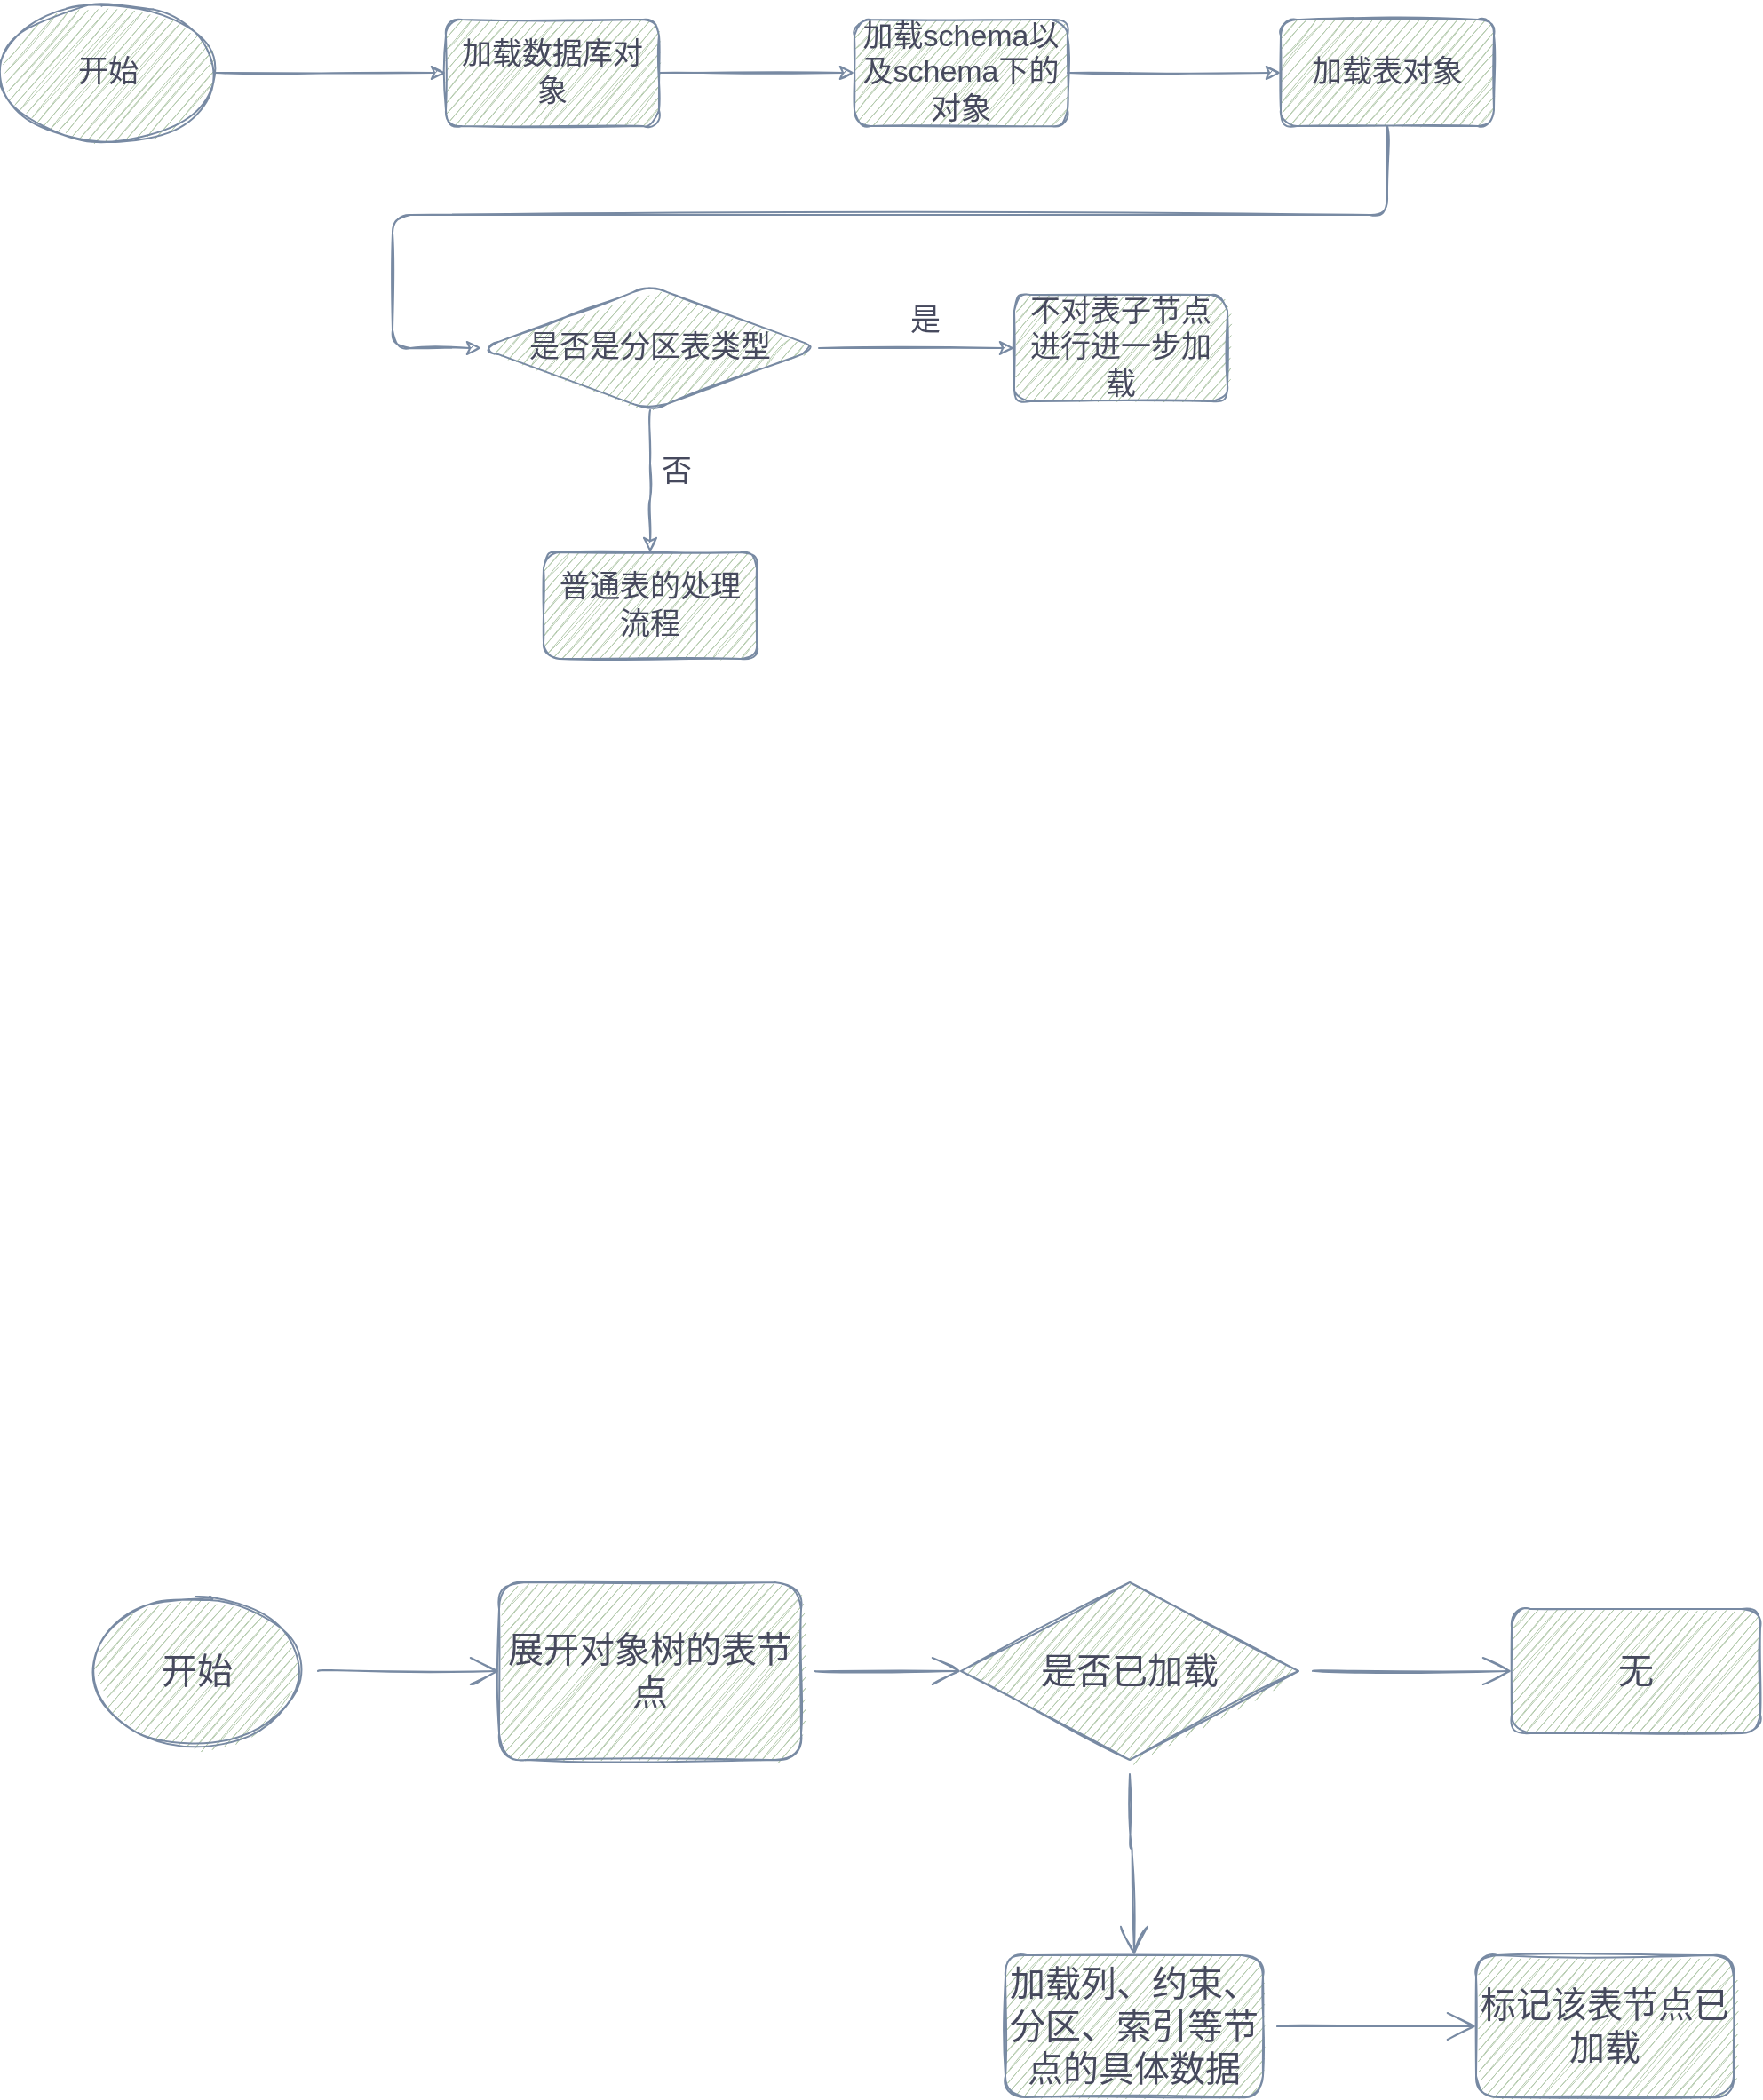 <mxfile version="20.3.0" type="device"><diagram id="-42megvjlcjng2_k-buv" name="第 1 页"><mxGraphModel dx="1038" dy="689" grid="1" gridSize="10" guides="1" tooltips="1" connect="1" arrows="1" fold="1" page="1" pageScale="1" pageWidth="3300" pageHeight="4681" math="0" shadow="0"><root><mxCell id="0"/><mxCell id="1" parent="0"/><mxCell id="FuzGY9FE5INq8nKUgb7N-11" style="edgeStyle=orthogonalEdgeStyle;rounded=1;orthogonalLoop=1;jettySize=auto;html=1;entryX=0;entryY=0.5;entryDx=0;entryDy=0;fontSize=17;sketch=1;strokeColor=#788AA3;fontColor=#46495D;" edge="1" parent="1" source="FuzGY9FE5INq8nKUgb7N-1" target="FuzGY9FE5INq8nKUgb7N-2"><mxGeometry relative="1" as="geometry"><mxPoint x="280" y="3320" as="targetPoint"/></mxGeometry></mxCell><mxCell id="FuzGY9FE5INq8nKUgb7N-1" value="开始" style="ellipse;whiteSpace=wrap;html=1;fontSize=17;sketch=1;rounded=1;fillColor=#B2C9AB;strokeColor=#788AA3;fontColor=#46495D;" vertex="1" parent="1"><mxGeometry x="130" y="3280" width="120" height="80" as="geometry"/></mxCell><mxCell id="FuzGY9FE5INq8nKUgb7N-12" style="edgeStyle=orthogonalEdgeStyle;rounded=1;orthogonalLoop=1;jettySize=auto;html=1;entryX=0;entryY=0.5;entryDx=0;entryDy=0;fontSize=17;sketch=1;strokeColor=#788AA3;fontColor=#46495D;" edge="1" parent="1" source="FuzGY9FE5INq8nKUgb7N-2" target="FuzGY9FE5INq8nKUgb7N-3"><mxGeometry relative="1" as="geometry"/></mxCell><mxCell id="FuzGY9FE5INq8nKUgb7N-2" value="加载数据库对象" style="rounded=1;whiteSpace=wrap;html=1;fontSize=17;sketch=1;fillColor=#B2C9AB;strokeColor=#788AA3;fontColor=#46495D;" vertex="1" parent="1"><mxGeometry x="380" y="3290" width="120" height="60" as="geometry"/></mxCell><mxCell id="FuzGY9FE5INq8nKUgb7N-13" style="edgeStyle=orthogonalEdgeStyle;rounded=1;orthogonalLoop=1;jettySize=auto;html=1;entryX=0;entryY=0.5;entryDx=0;entryDy=0;fontSize=17;sketch=1;strokeColor=#788AA3;fontColor=#46495D;" edge="1" parent="1" source="FuzGY9FE5INq8nKUgb7N-3" target="FuzGY9FE5INq8nKUgb7N-4"><mxGeometry relative="1" as="geometry"/></mxCell><mxCell id="FuzGY9FE5INq8nKUgb7N-3" value="加载schema以及schema下的对象" style="rounded=1;whiteSpace=wrap;html=1;fontSize=17;sketch=1;fillColor=#B2C9AB;strokeColor=#788AA3;fontColor=#46495D;" vertex="1" parent="1"><mxGeometry x="610" y="3290" width="120" height="60" as="geometry"/></mxCell><mxCell id="FuzGY9FE5INq8nKUgb7N-14" style="edgeStyle=orthogonalEdgeStyle;rounded=1;orthogonalLoop=1;jettySize=auto;html=1;entryX=0;entryY=0.5;entryDx=0;entryDy=0;fontSize=17;sketch=1;strokeColor=#788AA3;fontColor=#46495D;" edge="1" parent="1" source="FuzGY9FE5INq8nKUgb7N-4" target="FuzGY9FE5INq8nKUgb7N-5"><mxGeometry relative="1" as="geometry"><Array as="points"><mxPoint x="910" y="3400"/><mxPoint x="350" y="3400"/><mxPoint x="350" y="3475"/></Array></mxGeometry></mxCell><mxCell id="FuzGY9FE5INq8nKUgb7N-4" value="加载表对象" style="rounded=1;whiteSpace=wrap;html=1;fontSize=17;sketch=1;fillColor=#B2C9AB;strokeColor=#788AA3;fontColor=#46495D;" vertex="1" parent="1"><mxGeometry x="850" y="3290" width="120" height="60" as="geometry"/></mxCell><mxCell id="FuzGY9FE5INq8nKUgb7N-7" style="edgeStyle=orthogonalEdgeStyle;rounded=1;orthogonalLoop=1;jettySize=auto;html=1;entryX=0;entryY=0.5;entryDx=0;entryDy=0;fontSize=17;sketch=1;strokeColor=#788AA3;fontColor=#46495D;" edge="1" parent="1" source="FuzGY9FE5INq8nKUgb7N-5" target="FuzGY9FE5INq8nKUgb7N-6"><mxGeometry relative="1" as="geometry"/></mxCell><mxCell id="FuzGY9FE5INq8nKUgb7N-10" style="edgeStyle=orthogonalEdgeStyle;rounded=1;orthogonalLoop=1;jettySize=auto;html=1;fontSize=17;sketch=1;strokeColor=#788AA3;fontColor=#46495D;" edge="1" parent="1" source="FuzGY9FE5INq8nKUgb7N-5"><mxGeometry relative="1" as="geometry"><mxPoint x="495" y="3590" as="targetPoint"/></mxGeometry></mxCell><mxCell id="FuzGY9FE5INq8nKUgb7N-5" value="是否是分区表类型" style="rhombus;whiteSpace=wrap;html=1;fontSize=17;sketch=1;rounded=1;fillColor=#B2C9AB;strokeColor=#788AA3;fontColor=#46495D;" vertex="1" parent="1"><mxGeometry x="400" y="3440" width="190" height="70" as="geometry"/></mxCell><mxCell id="FuzGY9FE5INq8nKUgb7N-6" value="不对表子节点进行进一步加载" style="rounded=1;whiteSpace=wrap;html=1;fontSize=17;sketch=1;fillColor=#B2C9AB;strokeColor=#788AA3;fontColor=#46495D;" vertex="1" parent="1"><mxGeometry x="700" y="3445" width="120" height="60" as="geometry"/></mxCell><mxCell id="FuzGY9FE5INq8nKUgb7N-8" value="是" style="text;html=1;strokeColor=none;fillColor=none;align=center;verticalAlign=middle;whiteSpace=wrap;rounded=1;fontSize=17;sketch=1;fontColor=#46495D;" vertex="1" parent="1"><mxGeometry x="620" y="3445" width="60" height="30" as="geometry"/></mxCell><mxCell id="FuzGY9FE5INq8nKUgb7N-9" value="普通表的处理流程" style="rounded=1;whiteSpace=wrap;html=1;fontSize=17;sketch=1;fillColor=#B2C9AB;strokeColor=#788AA3;fontColor=#46495D;" vertex="1" parent="1"><mxGeometry x="435" y="3590" width="120" height="60" as="geometry"/></mxCell><mxCell id="FuzGY9FE5INq8nKUgb7N-15" value="否" style="text;html=1;strokeColor=none;fillColor=none;align=center;verticalAlign=middle;whiteSpace=wrap;rounded=1;fontSize=17;sketch=1;fontColor=#46495D;" vertex="1" parent="1"><mxGeometry x="480" y="3530" width="60" height="30" as="geometry"/></mxCell><mxCell id="FuzGY9FE5INq8nKUgb7N-18" style="edgeStyle=orthogonalEdgeStyle;curved=1;rounded=0;sketch=1;hachureGap=4;orthogonalLoop=1;jettySize=auto;html=1;entryX=0;entryY=0.5;entryDx=0;entryDy=0;strokeColor=#788AA3;fontFamily=Architects Daughter;fontSource=https%3A%2F%2Ffonts.googleapis.com%2Fcss%3Ffamily%3DArchitects%2BDaughter;fontSize=16;fontColor=#46495D;endArrow=open;startSize=14;endSize=14;sourcePerimeterSpacing=8;targetPerimeterSpacing=8;fillColor=#B2C9AB;" edge="1" parent="1" source="FuzGY9FE5INq8nKUgb7N-16" target="FuzGY9FE5INq8nKUgb7N-17"><mxGeometry relative="1" as="geometry"/></mxCell><mxCell id="FuzGY9FE5INq8nKUgb7N-16" value="开始" style="ellipse;whiteSpace=wrap;html=1;sketch=1;hachureGap=4;strokeColor=#788AA3;fontFamily=Architects Daughter;fontSource=https%3A%2F%2Ffonts.googleapis.com%2Fcss%3Ffamily%3DArchitects%2BDaughter;fontSize=20;fontColor=#46495D;fillColor=#B2C9AB;" vertex="1" parent="1"><mxGeometry x="180" y="4180" width="120" height="80" as="geometry"/></mxCell><mxCell id="FuzGY9FE5INq8nKUgb7N-27" style="edgeStyle=orthogonalEdgeStyle;curved=1;rounded=0;sketch=1;hachureGap=4;orthogonalLoop=1;jettySize=auto;html=1;entryX=0;entryY=0.5;entryDx=0;entryDy=0;strokeColor=#788AA3;fontFamily=Architects Daughter;fontSource=https%3A%2F%2Ffonts.googleapis.com%2Fcss%3Ffamily%3DArchitects%2BDaughter;fontSize=16;fontColor=#46495D;endArrow=open;startSize=14;endSize=14;sourcePerimeterSpacing=8;targetPerimeterSpacing=8;fillColor=#B2C9AB;" edge="1" parent="1" source="FuzGY9FE5INq8nKUgb7N-17" target="FuzGY9FE5INq8nKUgb7N-20"><mxGeometry relative="1" as="geometry"/></mxCell><mxCell id="FuzGY9FE5INq8nKUgb7N-17" value="展开对象树的表节点" style="rounded=1;whiteSpace=wrap;html=1;sketch=1;hachureGap=4;strokeColor=#788AA3;fontFamily=Architects Daughter;fontSource=https%3A%2F%2Ffonts.googleapis.com%2Fcss%3Ffamily%3DArchitects%2BDaughter;fontSize=20;fontColor=#46495D;fillColor=#B2C9AB;" vertex="1" parent="1"><mxGeometry x="410" y="4170" width="170" height="100" as="geometry"/></mxCell><mxCell id="FuzGY9FE5INq8nKUgb7N-22" style="edgeStyle=orthogonalEdgeStyle;curved=1;rounded=0;sketch=1;hachureGap=4;orthogonalLoop=1;jettySize=auto;html=1;entryX=0;entryY=0.5;entryDx=0;entryDy=0;strokeColor=#788AA3;fontFamily=Architects Daughter;fontSource=https%3A%2F%2Ffonts.googleapis.com%2Fcss%3Ffamily%3DArchitects%2BDaughter;fontSize=16;fontColor=#46495D;endArrow=open;startSize=14;endSize=14;sourcePerimeterSpacing=8;targetPerimeterSpacing=8;fillColor=#B2C9AB;" edge="1" parent="1" source="FuzGY9FE5INq8nKUgb7N-20" target="FuzGY9FE5INq8nKUgb7N-21"><mxGeometry relative="1" as="geometry"/></mxCell><mxCell id="FuzGY9FE5INq8nKUgb7N-24" style="edgeStyle=orthogonalEdgeStyle;curved=1;rounded=0;sketch=1;hachureGap=4;orthogonalLoop=1;jettySize=auto;html=1;entryX=0.5;entryY=0;entryDx=0;entryDy=0;strokeColor=#788AA3;fontFamily=Architects Daughter;fontSource=https%3A%2F%2Ffonts.googleapis.com%2Fcss%3Ffamily%3DArchitects%2BDaughter;fontSize=16;fontColor=#46495D;endArrow=open;startSize=14;endSize=14;sourcePerimeterSpacing=8;targetPerimeterSpacing=8;fillColor=#B2C9AB;" edge="1" parent="1" source="FuzGY9FE5INq8nKUgb7N-20" target="FuzGY9FE5INq8nKUgb7N-23"><mxGeometry relative="1" as="geometry"/></mxCell><mxCell id="FuzGY9FE5INq8nKUgb7N-20" value="是否已加载" style="rhombus;whiteSpace=wrap;html=1;sketch=1;hachureGap=4;strokeColor=#788AA3;fontFamily=Architects Daughter;fontSource=https%3A%2F%2Ffonts.googleapis.com%2Fcss%3Ffamily%3DArchitects%2BDaughter;fontSize=20;fontColor=#46495D;fillColor=#B2C9AB;" vertex="1" parent="1"><mxGeometry x="670" y="4170" width="190" height="100" as="geometry"/></mxCell><mxCell id="FuzGY9FE5INq8nKUgb7N-21" value="无" style="rounded=1;whiteSpace=wrap;html=1;sketch=1;hachureGap=4;strokeColor=#788AA3;fontFamily=Architects Daughter;fontSource=https%3A%2F%2Ffonts.googleapis.com%2Fcss%3Ffamily%3DArchitects%2BDaughter;fontSize=20;fontColor=#46495D;fillColor=#B2C9AB;" vertex="1" parent="1"><mxGeometry x="980" y="4185" width="140" height="70" as="geometry"/></mxCell><mxCell id="FuzGY9FE5INq8nKUgb7N-26" style="edgeStyle=orthogonalEdgeStyle;curved=1;rounded=0;sketch=1;hachureGap=4;orthogonalLoop=1;jettySize=auto;html=1;entryX=0;entryY=0.5;entryDx=0;entryDy=0;strokeColor=#788AA3;fontFamily=Architects Daughter;fontSource=https%3A%2F%2Ffonts.googleapis.com%2Fcss%3Ffamily%3DArchitects%2BDaughter;fontSize=16;fontColor=#46495D;endArrow=open;startSize=14;endSize=14;sourcePerimeterSpacing=8;targetPerimeterSpacing=8;fillColor=#B2C9AB;" edge="1" parent="1" source="FuzGY9FE5INq8nKUgb7N-23" target="FuzGY9FE5INq8nKUgb7N-25"><mxGeometry relative="1" as="geometry"/></mxCell><mxCell id="FuzGY9FE5INq8nKUgb7N-23" value="加载列、约束、分区、索引等节点的具体数据" style="rounded=1;whiteSpace=wrap;html=1;sketch=1;hachureGap=4;strokeColor=#788AA3;fontFamily=Architects Daughter;fontSource=https%3A%2F%2Ffonts.googleapis.com%2Fcss%3Ffamily%3DArchitects%2BDaughter;fontSize=20;fontColor=#46495D;fillColor=#B2C9AB;" vertex="1" parent="1"><mxGeometry x="695" y="4380" width="145" height="80" as="geometry"/></mxCell><mxCell id="FuzGY9FE5INq8nKUgb7N-25" value="标记该表节点已加载" style="rounded=1;whiteSpace=wrap;html=1;sketch=1;hachureGap=4;strokeColor=#788AA3;fontFamily=Architects Daughter;fontSource=https%3A%2F%2Ffonts.googleapis.com%2Fcss%3Ffamily%3DArchitects%2BDaughter;fontSize=20;fontColor=#46495D;fillColor=#B2C9AB;" vertex="1" parent="1"><mxGeometry x="960" y="4380" width="145" height="80" as="geometry"/></mxCell></root></mxGraphModel></diagram></mxfile>